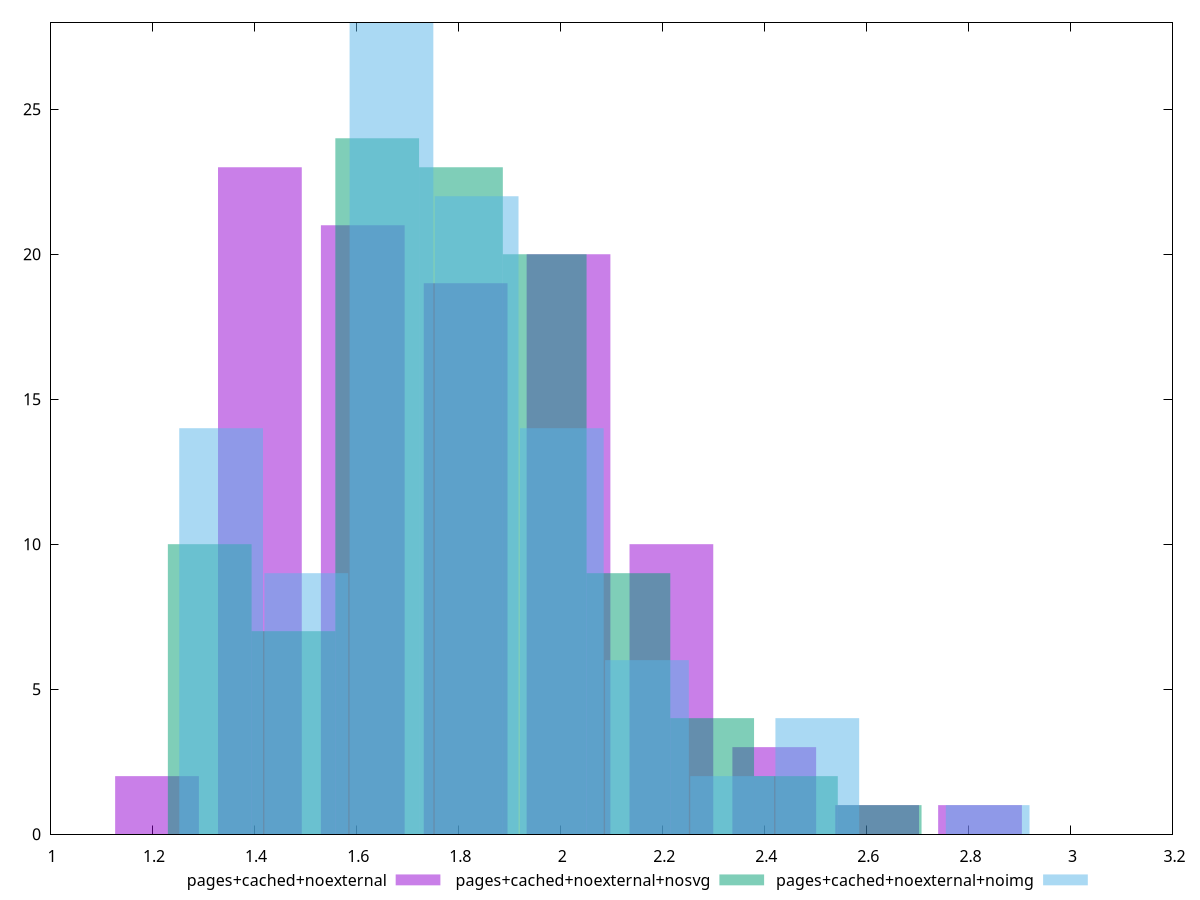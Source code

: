 $_pagesCachedNoexternal <<EOF
2.217871498415883 10
1.4113727717191984 23
1.2097480900450273 2
1.8146221350675407 19
2.016246816741712 20
1.6129974533933695 21
2.4194961800900545 3
2.822745543438397 1
2.6211208617642257 1
EOF
$_pagesCachedNoexternalNosvg <<EOF
1.9695567251499324 20
1.6412972709582772 24
1.4771675438624494 7
2.1336864522457604 9
1.805426998054105 23
1.3130378167666217 10
2.461945906437416 2
2.297816179341588 4
2.6260756335332434 1
EOF
$_pagesCachedNoexternalNoimg <<EOF
1.5023168220028962 9
2.1700131873375166 6
1.8361650046702065 22
1.6692409133365513 28
1.335392730669241 14
2.503861370004827 4
2.0030890960038614 14
2.3369372786711717 2
2.837709552672137 1
EOF
set key outside below
set terminal pngcairo
set output "report_00006_2020-11-02T20-21-41.718Z/server-response-time/server-response-time_pages+cached+noexternal_pages+cached+noexternal+nosvg_pages+cached+noexternal+noimg+hist.png"
set boxwidth 0.1641297270958277
set style fill transparent solid 0.5 noborder
set yrange [0:28]
plot $_pagesCachedNoexternal title "pages+cached+noexternal" with boxes ,$_pagesCachedNoexternalNosvg title "pages+cached+noexternal+nosvg" with boxes ,$_pagesCachedNoexternalNoimg title "pages+cached+noexternal+noimg" with boxes ,